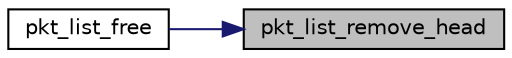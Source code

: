 digraph "pkt_list_remove_head"
{
 // LATEX_PDF_SIZE
  edge [fontname="Helvetica",fontsize="10",labelfontname="Helvetica",labelfontsize="10"];
  node [fontname="Helvetica",fontsize="10",shape=record];
  rankdir="RL";
  Node1 [label="pkt_list_remove_head",height=0.2,width=0.4,color="black", fillcolor="grey75", style="filled", fontcolor="black",tooltip=" "];
  Node1 -> Node2 [dir="back",color="midnightblue",fontsize="10",style="solid",fontname="Helvetica"];
  Node2 [label="pkt_list_free",height=0.2,width=0.4,color="black", fillcolor="white", style="filled",URL="$pad__list_8h.html#ab6ff871aeb7a76c5ab4725e09bbf8b04",tooltip=" "];
}
